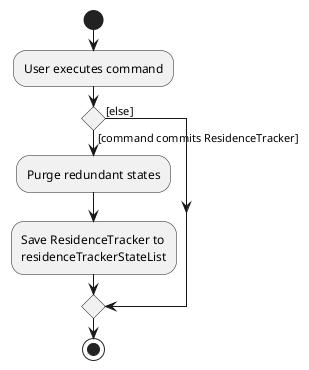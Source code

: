 @startuml
start
:User executes command;

'Since the beta syntax does not support placing the condition outside the
'diamond we place it as the true branch instead.

if () then ([command commits ResidenceTracker])
    :Purge redundant states;
    :Save ResidenceTracker to
    residenceTrackerStateList;
else ([else])
endif
stop
@enduml
